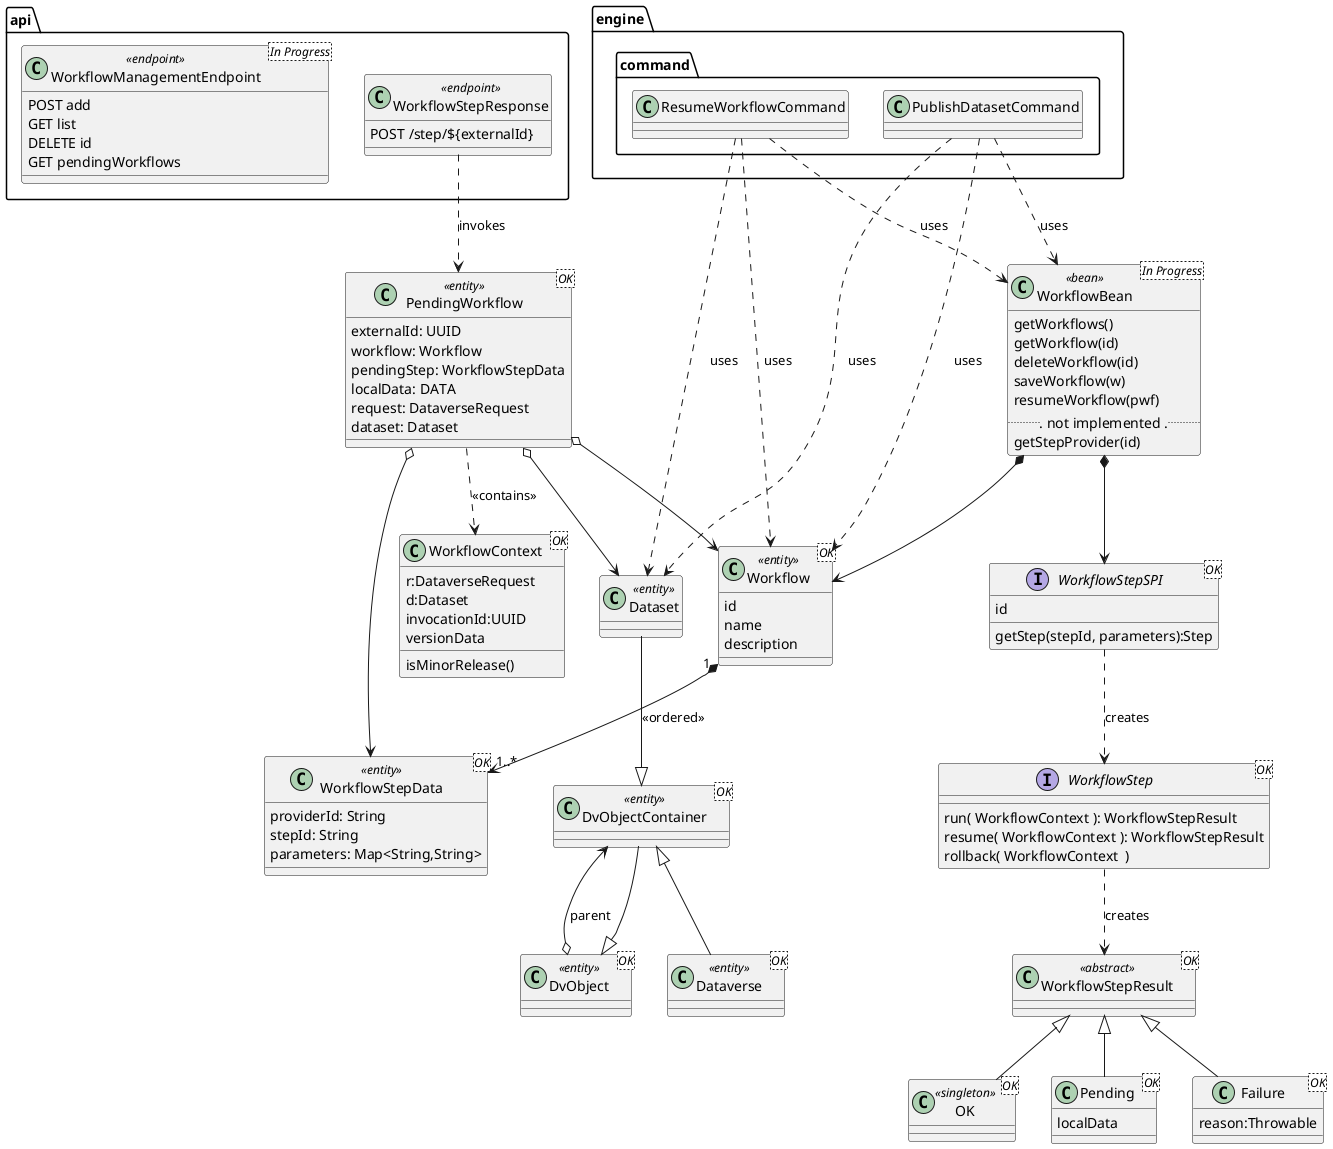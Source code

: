 @startuml

class DvObject<OK> <<entity>>
class DvObjectContainer<OK> <<entity>>
class Dataverse<OK> <<entity>>
class Dataset <<entity>>

Dataset --|> DvObjectContainer
DvObjectContainer --|>DvObject
Dataverse -up-|> DvObjectContainer
DvObject o--> DvObjectContainer: parent

class Workflow<OK> <<entity>> {
  id
  name
  description
}

class WorkflowStepData<OK> <<entity>> {
  providerId: String
  stepId: String
  parameters: Map<String,String>
}

class WorkflowBean<In Progress> <<bean>> {
  getWorkflows()
  getWorkflow(id)
  deleteWorkflow(id)
  saveWorkflow(w)
  resumeWorkflow(pwf)
  ... not implemented ...
  getStepProvider(id)
}

class WorkflowContext<OK> {
  r:DataverseRequest
  d:Dataset
  invocationId:UUID
  versionData
  isMinorRelease()
}

class PendingWorkflow<OK> <<entity>> {
  externalId: UUID
  workflow: Workflow
  pendingStep: WorkflowStepData
  localData: DATA
  request: DataverseRequest
  dataset: Dataset
}

interface WorkflowStepSPI<OK> {
  id
  getStep(stepId, parameters):Step
}

interface WorkflowStep<OK> {
  run( WorkflowContext ): WorkflowStepResult
  resume( WorkflowContext ): WorkflowStepResult
  rollback( WorkflowContext  )
}

class WorkflowStepResult<OK> <<abstract>>
class OK<OK> <<singleton>>
class Pending<OK>{
  localData
}
class Failure<OK> {
  reason:Throwable
}

package engine.command {
  class PublishDatasetCommand
  class ResumeWorkflowCommand
}

package api {
  class WorkflowStepResponse <<endpoint>> {
    POST /step/${externalId}
  }

  class WorkflowManagementEndpoint<In Progress> <<endpoint>> {
    POST add
    GET list
    DELETE id
    GET pendingWorkflows
  }
}

OK -up-|> WorkflowStepResult
Pending -up-|> WorkflowStepResult
Failure -up-|> WorkflowStepResult

PendingWorkflow o--> Workflow
PendingWorkflow o--> WorkflowStepData
PendingWorkflow o--> Dataset
Workflow "1" *--> "1..*" WorkflowStepData: <<ordered>>
WorkflowStepSPI ..> WorkflowStep: creates
WorkflowStep ..> WorkflowStepResult: creates
WorkflowStepResponse ..> PendingWorkflow : invokes
WorkflowBean *--> WorkflowStepSPI
WorkflowBean *--> Workflow

PublishDatasetCommand ..> Workflow : uses
PublishDatasetCommand ..> Dataset : uses
PublishDatasetCommand ..> WorkflowBean : uses

ResumeWorkflowCommand ..> Workflow : uses
ResumeWorkflowCommand ..> Dataset : uses
ResumeWorkflowCommand ..> WorkflowBean : uses

PendingWorkflow  ..> WorkflowContext: <<contains>>

@enduml
